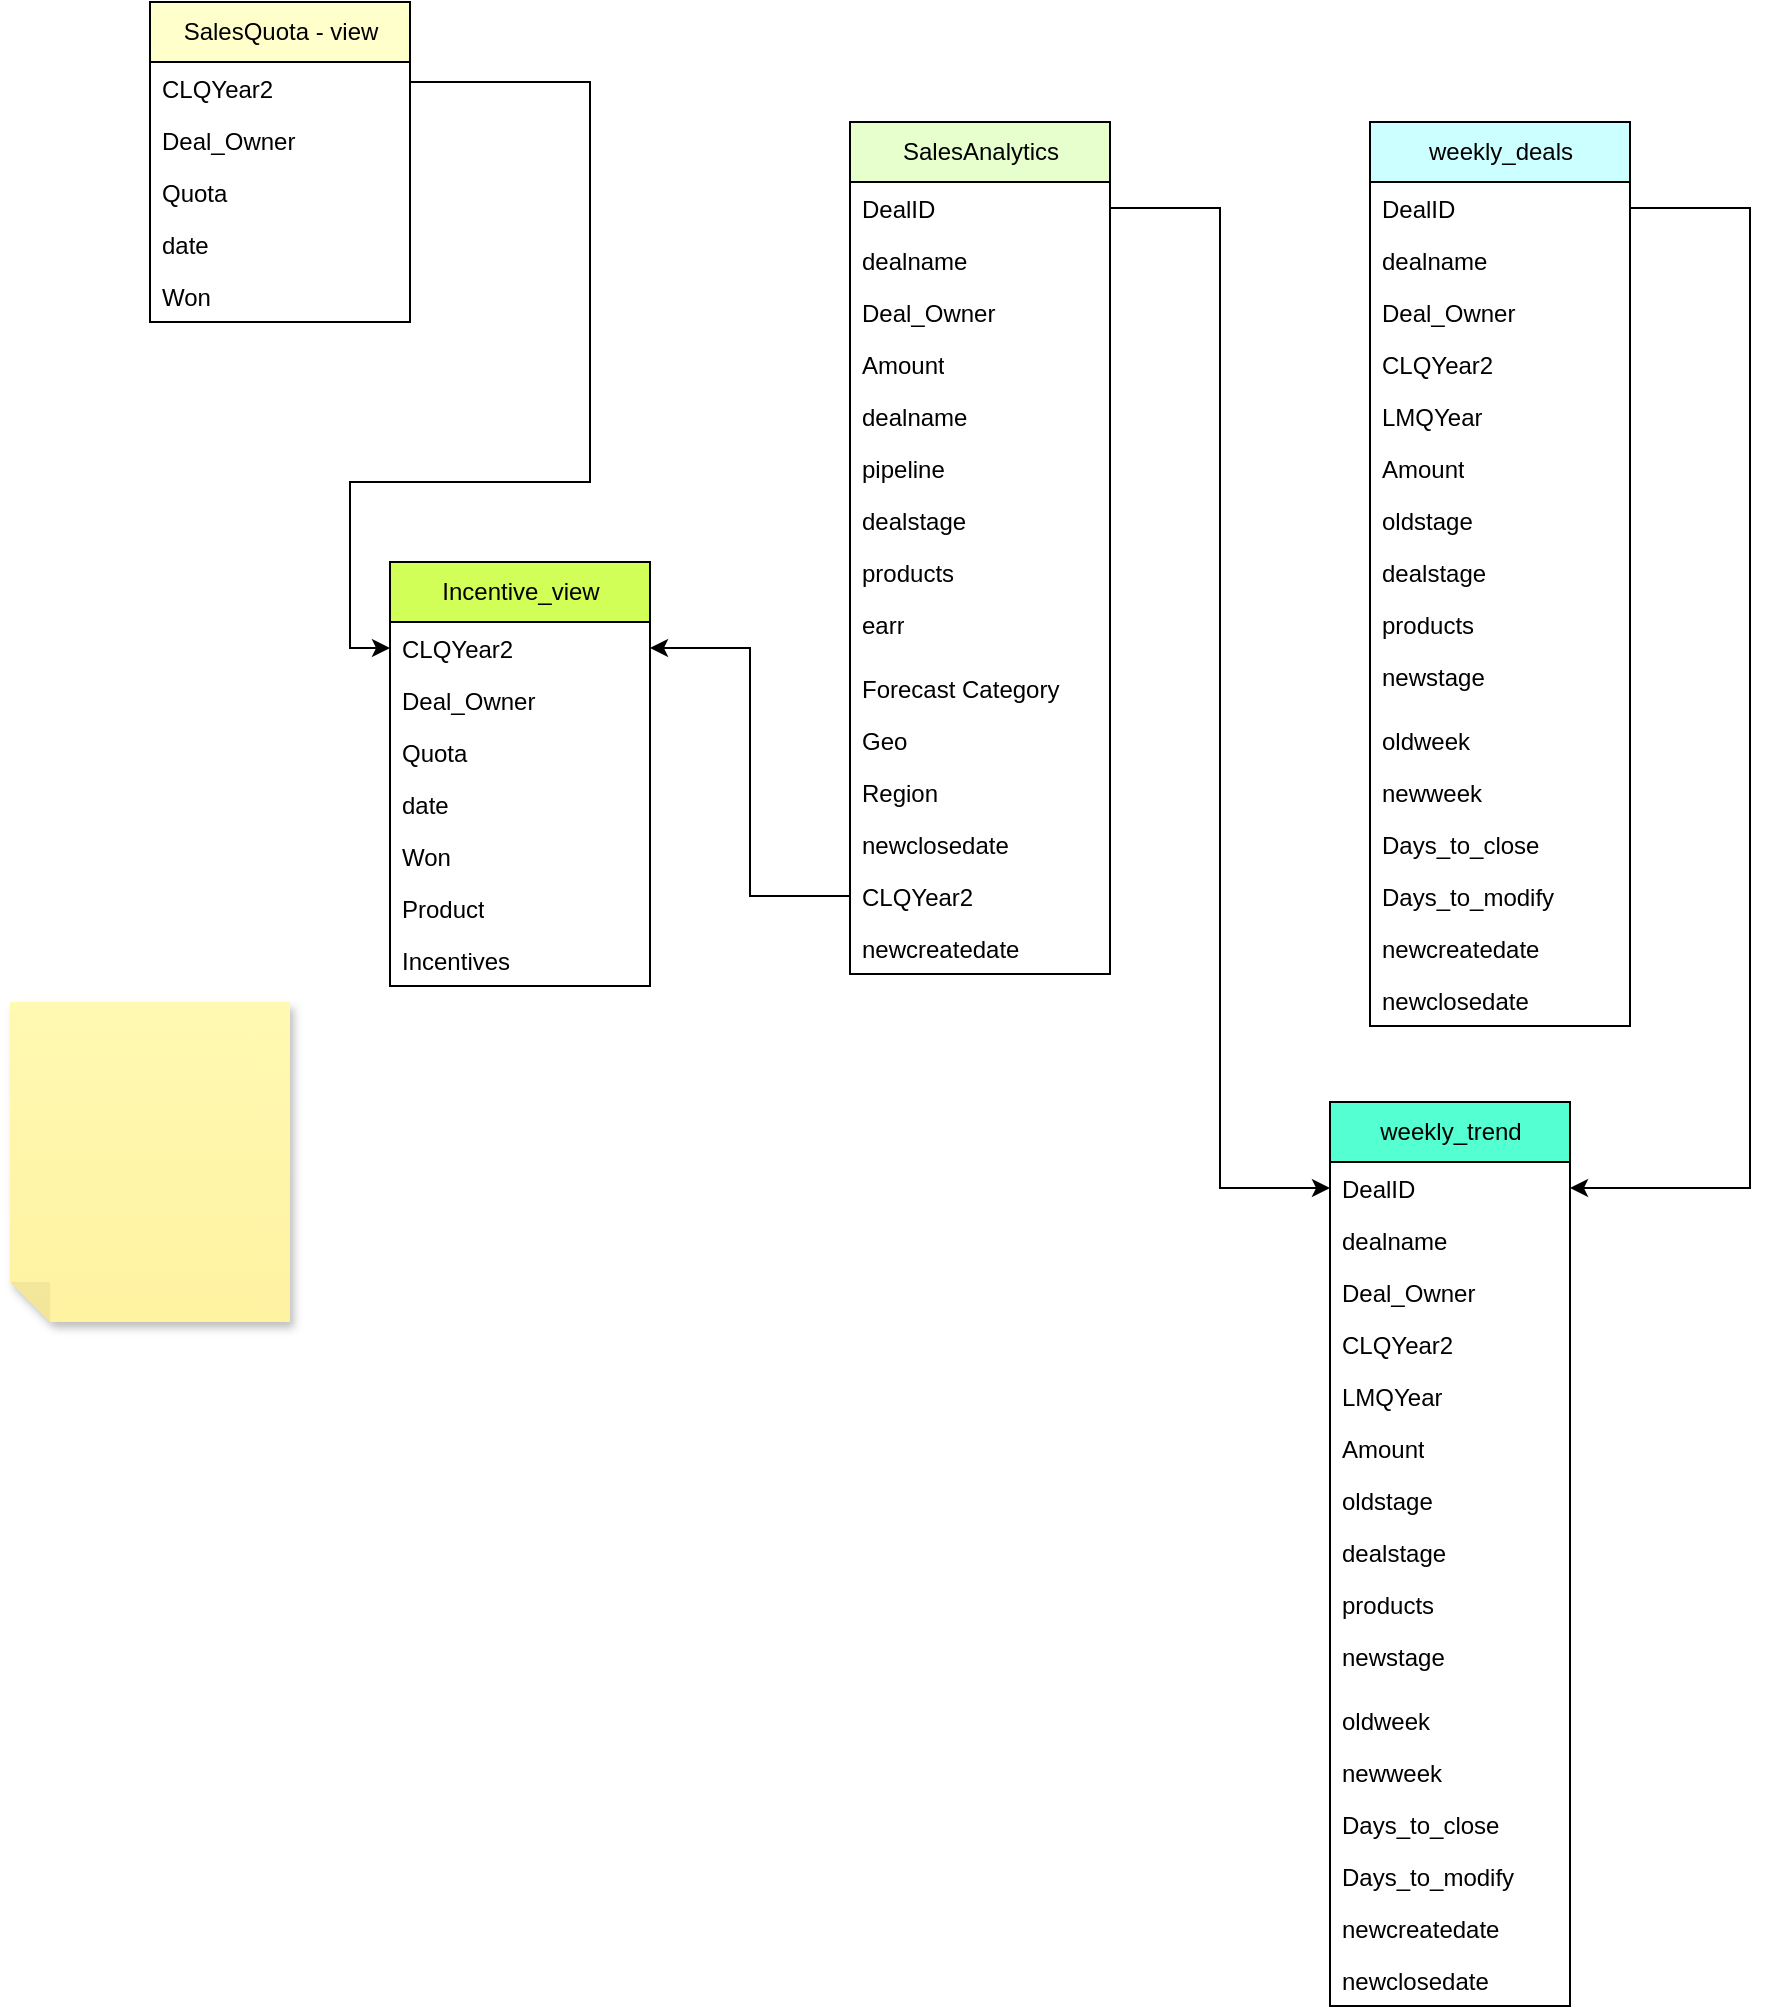 <mxfile version="20.8.3" type="github">
  <diagram id="of-I4-T_ojTNUOSFvbh3" name="Page-1">
    <mxGraphModel dx="2233" dy="1823" grid="1" gridSize="10" guides="1" tooltips="1" connect="1" arrows="1" fold="1" page="1" pageScale="1" pageWidth="827" pageHeight="1169" math="0" shadow="0">
      <root>
        <mxCell id="0" />
        <mxCell id="1" parent="0" />
        <mxCell id="_g6t0JAhR5jxiRRMaBCF-3" value="SalesAnalytics" style="swimlane;fontStyle=0;childLayout=stackLayout;horizontal=1;startSize=30;fillColor=#E6FFCC;horizontalStack=0;resizeParent=1;resizeParentMax=0;resizeLast=0;collapsible=1;marginBottom=0;html=1;" vertex="1" parent="1">
          <mxGeometry x="320" y="20" width="130" height="426" as="geometry">
            <mxRectangle x="220" y="40" width="120" height="30" as="alternateBounds" />
          </mxGeometry>
        </mxCell>
        <mxCell id="_g6t0JAhR5jxiRRMaBCF-4" value="DealID&lt;br&gt;" style="text;strokeColor=none;fillColor=none;align=left;verticalAlign=top;spacingLeft=4;spacingRight=4;overflow=hidden;rotatable=0;points=[[0,0.5],[1,0.5]];portConstraint=eastwest;whiteSpace=wrap;html=1;" vertex="1" parent="_g6t0JAhR5jxiRRMaBCF-3">
          <mxGeometry y="30" width="130" height="26" as="geometry" />
        </mxCell>
        <mxCell id="_g6t0JAhR5jxiRRMaBCF-5" value="dealname" style="text;strokeColor=none;fillColor=none;align=left;verticalAlign=top;spacingLeft=4;spacingRight=4;overflow=hidden;rotatable=0;points=[[0,0.5],[1,0.5]];portConstraint=eastwest;whiteSpace=wrap;html=1;" vertex="1" parent="_g6t0JAhR5jxiRRMaBCF-3">
          <mxGeometry y="56" width="130" height="26" as="geometry" />
        </mxCell>
        <mxCell id="_g6t0JAhR5jxiRRMaBCF-10" value="Deal_Owner" style="text;strokeColor=none;fillColor=none;align=left;verticalAlign=top;spacingLeft=4;spacingRight=4;overflow=hidden;rotatable=0;points=[[0,0.5],[1,0.5]];portConstraint=eastwest;whiteSpace=wrap;html=1;" vertex="1" parent="_g6t0JAhR5jxiRRMaBCF-3">
          <mxGeometry y="82" width="130" height="26" as="geometry" />
        </mxCell>
        <mxCell id="_g6t0JAhR5jxiRRMaBCF-11" value="Amount" style="text;strokeColor=none;fillColor=none;align=left;verticalAlign=top;spacingLeft=4;spacingRight=4;overflow=hidden;rotatable=0;points=[[0,0.5],[1,0.5]];portConstraint=eastwest;whiteSpace=wrap;html=1;" vertex="1" parent="_g6t0JAhR5jxiRRMaBCF-3">
          <mxGeometry y="108" width="130" height="26" as="geometry" />
        </mxCell>
        <mxCell id="_g6t0JAhR5jxiRRMaBCF-12" value="dealname" style="text;strokeColor=none;fillColor=none;align=left;verticalAlign=top;spacingLeft=4;spacingRight=4;overflow=hidden;rotatable=0;points=[[0,0.5],[1,0.5]];portConstraint=eastwest;whiteSpace=wrap;html=1;" vertex="1" parent="_g6t0JAhR5jxiRRMaBCF-3">
          <mxGeometry y="134" width="130" height="26" as="geometry" />
        </mxCell>
        <mxCell id="_g6t0JAhR5jxiRRMaBCF-13" value="pipeline" style="text;strokeColor=none;fillColor=none;align=left;verticalAlign=top;spacingLeft=4;spacingRight=4;overflow=hidden;rotatable=0;points=[[0,0.5],[1,0.5]];portConstraint=eastwest;whiteSpace=wrap;html=1;" vertex="1" parent="_g6t0JAhR5jxiRRMaBCF-3">
          <mxGeometry y="160" width="130" height="26" as="geometry" />
        </mxCell>
        <mxCell id="_g6t0JAhR5jxiRRMaBCF-14" value="dealstage" style="text;strokeColor=none;fillColor=none;align=left;verticalAlign=top;spacingLeft=4;spacingRight=4;overflow=hidden;rotatable=0;points=[[0,0.5],[1,0.5]];portConstraint=eastwest;whiteSpace=wrap;html=1;" vertex="1" parent="_g6t0JAhR5jxiRRMaBCF-3">
          <mxGeometry y="186" width="130" height="26" as="geometry" />
        </mxCell>
        <mxCell id="_g6t0JAhR5jxiRRMaBCF-15" value="products" style="text;strokeColor=none;fillColor=none;align=left;verticalAlign=top;spacingLeft=4;spacingRight=4;overflow=hidden;rotatable=0;points=[[0,0.5],[1,0.5]];portConstraint=eastwest;whiteSpace=wrap;html=1;" vertex="1" parent="_g6t0JAhR5jxiRRMaBCF-3">
          <mxGeometry y="212" width="130" height="26" as="geometry" />
        </mxCell>
        <mxCell id="_g6t0JAhR5jxiRRMaBCF-6" value="earr" style="text;strokeColor=none;fillColor=none;align=left;verticalAlign=top;spacingLeft=4;spacingRight=4;overflow=hidden;rotatable=0;points=[[0,0.5],[1,0.5]];portConstraint=eastwest;whiteSpace=wrap;html=1;" vertex="1" parent="_g6t0JAhR5jxiRRMaBCF-3">
          <mxGeometry y="238" width="130" height="32" as="geometry" />
        </mxCell>
        <mxCell id="_g6t0JAhR5jxiRRMaBCF-16" value="Forecast Category" style="text;strokeColor=none;fillColor=none;align=left;verticalAlign=top;spacingLeft=4;spacingRight=4;overflow=hidden;rotatable=0;points=[[0,0.5],[1,0.5]];portConstraint=eastwest;whiteSpace=wrap;html=1;" vertex="1" parent="_g6t0JAhR5jxiRRMaBCF-3">
          <mxGeometry y="270" width="130" height="26" as="geometry" />
        </mxCell>
        <mxCell id="_g6t0JAhR5jxiRRMaBCF-17" value="Geo" style="text;strokeColor=none;fillColor=none;align=left;verticalAlign=top;spacingLeft=4;spacingRight=4;overflow=hidden;rotatable=0;points=[[0,0.5],[1,0.5]];portConstraint=eastwest;whiteSpace=wrap;html=1;" vertex="1" parent="_g6t0JAhR5jxiRRMaBCF-3">
          <mxGeometry y="296" width="130" height="26" as="geometry" />
        </mxCell>
        <mxCell id="_g6t0JAhR5jxiRRMaBCF-18" value="Region" style="text;strokeColor=none;fillColor=none;align=left;verticalAlign=top;spacingLeft=4;spacingRight=4;overflow=hidden;rotatable=0;points=[[0,0.5],[1,0.5]];portConstraint=eastwest;whiteSpace=wrap;html=1;" vertex="1" parent="_g6t0JAhR5jxiRRMaBCF-3">
          <mxGeometry y="322" width="130" height="26" as="geometry" />
        </mxCell>
        <mxCell id="_g6t0JAhR5jxiRRMaBCF-19" value="newclosedate" style="text;strokeColor=none;fillColor=none;align=left;verticalAlign=top;spacingLeft=4;spacingRight=4;overflow=hidden;rotatable=0;points=[[0,0.5],[1,0.5]];portConstraint=eastwest;whiteSpace=wrap;html=1;" vertex="1" parent="_g6t0JAhR5jxiRRMaBCF-3">
          <mxGeometry y="348" width="130" height="26" as="geometry" />
        </mxCell>
        <mxCell id="_g6t0JAhR5jxiRRMaBCF-20" value="CLQYear2" style="text;strokeColor=none;fillColor=none;align=left;verticalAlign=top;spacingLeft=4;spacingRight=4;overflow=hidden;rotatable=0;points=[[0,0.5],[1,0.5]];portConstraint=eastwest;whiteSpace=wrap;html=1;" vertex="1" parent="_g6t0JAhR5jxiRRMaBCF-3">
          <mxGeometry y="374" width="130" height="26" as="geometry" />
        </mxCell>
        <mxCell id="_g6t0JAhR5jxiRRMaBCF-21" value="newcreatedate" style="text;strokeColor=none;fillColor=none;align=left;verticalAlign=top;spacingLeft=4;spacingRight=4;overflow=hidden;rotatable=0;points=[[0,0.5],[1,0.5]];portConstraint=eastwest;whiteSpace=wrap;html=1;" vertex="1" parent="_g6t0JAhR5jxiRRMaBCF-3">
          <mxGeometry y="400" width="130" height="26" as="geometry" />
        </mxCell>
        <mxCell id="_g6t0JAhR5jxiRRMaBCF-22" value="SalesQuota - view" style="swimlane;fontStyle=0;childLayout=stackLayout;horizontal=1;startSize=30;fillColor=#FFFFCC;horizontalStack=0;resizeParent=1;resizeParentMax=0;resizeLast=0;collapsible=1;marginBottom=0;html=1;" vertex="1" parent="1">
          <mxGeometry x="-30" y="-40" width="130" height="160" as="geometry">
            <mxRectangle x="220" y="40" width="120" height="30" as="alternateBounds" />
          </mxGeometry>
        </mxCell>
        <mxCell id="_g6t0JAhR5jxiRRMaBCF-38" value="CLQYear2" style="text;strokeColor=none;fillColor=none;align=left;verticalAlign=top;spacingLeft=4;spacingRight=4;overflow=hidden;rotatable=0;points=[[0,0.5],[1,0.5]];portConstraint=eastwest;whiteSpace=wrap;html=1;" vertex="1" parent="_g6t0JAhR5jxiRRMaBCF-22">
          <mxGeometry y="30" width="130" height="26" as="geometry" />
        </mxCell>
        <mxCell id="_g6t0JAhR5jxiRRMaBCF-25" value="Deal_Owner" style="text;strokeColor=none;fillColor=none;align=left;verticalAlign=top;spacingLeft=4;spacingRight=4;overflow=hidden;rotatable=0;points=[[0,0.5],[1,0.5]];portConstraint=eastwest;whiteSpace=wrap;html=1;" vertex="1" parent="_g6t0JAhR5jxiRRMaBCF-22">
          <mxGeometry y="56" width="130" height="26" as="geometry" />
        </mxCell>
        <mxCell id="_g6t0JAhR5jxiRRMaBCF-26" value="Quota" style="text;strokeColor=none;fillColor=none;align=left;verticalAlign=top;spacingLeft=4;spacingRight=4;overflow=hidden;rotatable=0;points=[[0,0.5],[1,0.5]];portConstraint=eastwest;whiteSpace=wrap;html=1;" vertex="1" parent="_g6t0JAhR5jxiRRMaBCF-22">
          <mxGeometry y="82" width="130" height="26" as="geometry" />
        </mxCell>
        <mxCell id="_g6t0JAhR5jxiRRMaBCF-27" value="date" style="text;strokeColor=none;fillColor=none;align=left;verticalAlign=top;spacingLeft=4;spacingRight=4;overflow=hidden;rotatable=0;points=[[0,0.5],[1,0.5]];portConstraint=eastwest;whiteSpace=wrap;html=1;" vertex="1" parent="_g6t0JAhR5jxiRRMaBCF-22">
          <mxGeometry y="108" width="130" height="26" as="geometry" />
        </mxCell>
        <mxCell id="_g6t0JAhR5jxiRRMaBCF-28" value="Won" style="text;strokeColor=none;fillColor=none;align=left;verticalAlign=top;spacingLeft=4;spacingRight=4;overflow=hidden;rotatable=0;points=[[0,0.5],[1,0.5]];portConstraint=eastwest;whiteSpace=wrap;html=1;" vertex="1" parent="_g6t0JAhR5jxiRRMaBCF-22">
          <mxGeometry y="134" width="130" height="26" as="geometry" />
        </mxCell>
        <mxCell id="_g6t0JAhR5jxiRRMaBCF-39" value="weekly_deals" style="swimlane;fontStyle=0;childLayout=stackLayout;horizontal=1;startSize=30;fillColor=#CCFFFF;horizontalStack=0;resizeParent=1;resizeParentMax=0;resizeLast=0;collapsible=1;marginBottom=0;html=1;" vertex="1" parent="1">
          <mxGeometry x="580" y="20" width="130" height="452" as="geometry">
            <mxRectangle x="220" y="40" width="120" height="30" as="alternateBounds" />
          </mxGeometry>
        </mxCell>
        <mxCell id="_g6t0JAhR5jxiRRMaBCF-40" value="DealID&lt;br&gt;" style="text;strokeColor=none;fillColor=none;align=left;verticalAlign=top;spacingLeft=4;spacingRight=4;overflow=hidden;rotatable=0;points=[[0,0.5],[1,0.5]];portConstraint=eastwest;whiteSpace=wrap;html=1;" vertex="1" parent="_g6t0JAhR5jxiRRMaBCF-39">
          <mxGeometry y="30" width="130" height="26" as="geometry" />
        </mxCell>
        <mxCell id="_g6t0JAhR5jxiRRMaBCF-41" value="dealname" style="text;strokeColor=none;fillColor=none;align=left;verticalAlign=top;spacingLeft=4;spacingRight=4;overflow=hidden;rotatable=0;points=[[0,0.5],[1,0.5]];portConstraint=eastwest;whiteSpace=wrap;html=1;" vertex="1" parent="_g6t0JAhR5jxiRRMaBCF-39">
          <mxGeometry y="56" width="130" height="26" as="geometry" />
        </mxCell>
        <mxCell id="_g6t0JAhR5jxiRRMaBCF-42" value="Deal_Owner" style="text;strokeColor=none;fillColor=none;align=left;verticalAlign=top;spacingLeft=4;spacingRight=4;overflow=hidden;rotatable=0;points=[[0,0.5],[1,0.5]];portConstraint=eastwest;whiteSpace=wrap;html=1;" vertex="1" parent="_g6t0JAhR5jxiRRMaBCF-39">
          <mxGeometry y="82" width="130" height="26" as="geometry" />
        </mxCell>
        <mxCell id="_g6t0JAhR5jxiRRMaBCF-53" value="CLQYear2" style="text;strokeColor=none;fillColor=none;align=left;verticalAlign=top;spacingLeft=4;spacingRight=4;overflow=hidden;rotatable=0;points=[[0,0.5],[1,0.5]];portConstraint=eastwest;whiteSpace=wrap;html=1;" vertex="1" parent="_g6t0JAhR5jxiRRMaBCF-39">
          <mxGeometry y="108" width="130" height="26" as="geometry" />
        </mxCell>
        <mxCell id="_g6t0JAhR5jxiRRMaBCF-43" value="LMQYear" style="text;strokeColor=none;fillColor=none;align=left;verticalAlign=top;spacingLeft=4;spacingRight=4;overflow=hidden;rotatable=0;points=[[0,0.5],[1,0.5]];portConstraint=eastwest;whiteSpace=wrap;html=1;" vertex="1" parent="_g6t0JAhR5jxiRRMaBCF-39">
          <mxGeometry y="134" width="130" height="26" as="geometry" />
        </mxCell>
        <mxCell id="_g6t0JAhR5jxiRRMaBCF-44" value="Amount" style="text;strokeColor=none;fillColor=none;align=left;verticalAlign=top;spacingLeft=4;spacingRight=4;overflow=hidden;rotatable=0;points=[[0,0.5],[1,0.5]];portConstraint=eastwest;whiteSpace=wrap;html=1;" vertex="1" parent="_g6t0JAhR5jxiRRMaBCF-39">
          <mxGeometry y="160" width="130" height="26" as="geometry" />
        </mxCell>
        <mxCell id="_g6t0JAhR5jxiRRMaBCF-45" value="oldstage" style="text;strokeColor=none;fillColor=none;align=left;verticalAlign=top;spacingLeft=4;spacingRight=4;overflow=hidden;rotatable=0;points=[[0,0.5],[1,0.5]];portConstraint=eastwest;whiteSpace=wrap;html=1;" vertex="1" parent="_g6t0JAhR5jxiRRMaBCF-39">
          <mxGeometry y="186" width="130" height="26" as="geometry" />
        </mxCell>
        <mxCell id="_g6t0JAhR5jxiRRMaBCF-46" value="dealstage" style="text;strokeColor=none;fillColor=none;align=left;verticalAlign=top;spacingLeft=4;spacingRight=4;overflow=hidden;rotatable=0;points=[[0,0.5],[1,0.5]];portConstraint=eastwest;whiteSpace=wrap;html=1;" vertex="1" parent="_g6t0JAhR5jxiRRMaBCF-39">
          <mxGeometry y="212" width="130" height="26" as="geometry" />
        </mxCell>
        <mxCell id="_g6t0JAhR5jxiRRMaBCF-47" value="products" style="text;strokeColor=none;fillColor=none;align=left;verticalAlign=top;spacingLeft=4;spacingRight=4;overflow=hidden;rotatable=0;points=[[0,0.5],[1,0.5]];portConstraint=eastwest;whiteSpace=wrap;html=1;" vertex="1" parent="_g6t0JAhR5jxiRRMaBCF-39">
          <mxGeometry y="238" width="130" height="26" as="geometry" />
        </mxCell>
        <mxCell id="_g6t0JAhR5jxiRRMaBCF-48" value="newstage" style="text;strokeColor=none;fillColor=none;align=left;verticalAlign=top;spacingLeft=4;spacingRight=4;overflow=hidden;rotatable=0;points=[[0,0.5],[1,0.5]];portConstraint=eastwest;whiteSpace=wrap;html=1;" vertex="1" parent="_g6t0JAhR5jxiRRMaBCF-39">
          <mxGeometry y="264" width="130" height="32" as="geometry" />
        </mxCell>
        <mxCell id="_g6t0JAhR5jxiRRMaBCF-49" value="oldweek" style="text;strokeColor=none;fillColor=none;align=left;verticalAlign=top;spacingLeft=4;spacingRight=4;overflow=hidden;rotatable=0;points=[[0,0.5],[1,0.5]];portConstraint=eastwest;whiteSpace=wrap;html=1;" vertex="1" parent="_g6t0JAhR5jxiRRMaBCF-39">
          <mxGeometry y="296" width="130" height="26" as="geometry" />
        </mxCell>
        <mxCell id="_g6t0JAhR5jxiRRMaBCF-50" value="newweek" style="text;strokeColor=none;fillColor=none;align=left;verticalAlign=top;spacingLeft=4;spacingRight=4;overflow=hidden;rotatable=0;points=[[0,0.5],[1,0.5]];portConstraint=eastwest;whiteSpace=wrap;html=1;" vertex="1" parent="_g6t0JAhR5jxiRRMaBCF-39">
          <mxGeometry y="322" width="130" height="26" as="geometry" />
        </mxCell>
        <mxCell id="_g6t0JAhR5jxiRRMaBCF-51" value="Days_to_close" style="text;strokeColor=none;fillColor=none;align=left;verticalAlign=top;spacingLeft=4;spacingRight=4;overflow=hidden;rotatable=0;points=[[0,0.5],[1,0.5]];portConstraint=eastwest;whiteSpace=wrap;html=1;" vertex="1" parent="_g6t0JAhR5jxiRRMaBCF-39">
          <mxGeometry y="348" width="130" height="26" as="geometry" />
        </mxCell>
        <mxCell id="_g6t0JAhR5jxiRRMaBCF-52" value="Days_to_modify" style="text;strokeColor=none;fillColor=none;align=left;verticalAlign=top;spacingLeft=4;spacingRight=4;overflow=hidden;rotatable=0;points=[[0,0.5],[1,0.5]];portConstraint=eastwest;whiteSpace=wrap;html=1;" vertex="1" parent="_g6t0JAhR5jxiRRMaBCF-39">
          <mxGeometry y="374" width="130" height="26" as="geometry" />
        </mxCell>
        <mxCell id="_g6t0JAhR5jxiRRMaBCF-54" value="newcreatedate" style="text;strokeColor=none;fillColor=none;align=left;verticalAlign=top;spacingLeft=4;spacingRight=4;overflow=hidden;rotatable=0;points=[[0,0.5],[1,0.5]];portConstraint=eastwest;whiteSpace=wrap;html=1;" vertex="1" parent="_g6t0JAhR5jxiRRMaBCF-39">
          <mxGeometry y="400" width="130" height="26" as="geometry" />
        </mxCell>
        <mxCell id="_g6t0JAhR5jxiRRMaBCF-55" value="newclosedate" style="text;strokeColor=none;fillColor=none;align=left;verticalAlign=top;spacingLeft=4;spacingRight=4;overflow=hidden;rotatable=0;points=[[0,0.5],[1,0.5]];portConstraint=eastwest;whiteSpace=wrap;html=1;" vertex="1" parent="_g6t0JAhR5jxiRRMaBCF-39">
          <mxGeometry y="426" width="130" height="26" as="geometry" />
        </mxCell>
        <mxCell id="_g6t0JAhR5jxiRRMaBCF-56" style="edgeStyle=orthogonalEdgeStyle;rounded=0;orthogonalLoop=1;jettySize=auto;html=1;exitX=0;exitY=0.5;exitDx=0;exitDy=0;entryX=1;entryY=0.5;entryDx=0;entryDy=0;" edge="1" parent="1" source="_g6t0JAhR5jxiRRMaBCF-20" target="_g6t0JAhR5jxiRRMaBCF-59">
          <mxGeometry relative="1" as="geometry">
            <mxPoint x="260" y="280" as="targetPoint" />
          </mxGeometry>
        </mxCell>
        <mxCell id="_g6t0JAhR5jxiRRMaBCF-57" style="edgeStyle=orthogonalEdgeStyle;rounded=0;orthogonalLoop=1;jettySize=auto;html=1;exitX=1;exitY=0.5;exitDx=0;exitDy=0;entryX=0;entryY=0.5;entryDx=0;entryDy=0;" edge="1" parent="1" source="_g6t0JAhR5jxiRRMaBCF-38" target="_g6t0JAhR5jxiRRMaBCF-59">
          <mxGeometry relative="1" as="geometry">
            <mxPoint x="30" y="320" as="targetPoint" />
            <Array as="points">
              <mxPoint x="100" />
              <mxPoint x="190" />
              <mxPoint x="190" y="200" />
              <mxPoint x="70" y="200" />
              <mxPoint x="70" y="283" />
            </Array>
          </mxGeometry>
        </mxCell>
        <mxCell id="_g6t0JAhR5jxiRRMaBCF-58" value="Incentive_view" style="swimlane;fontStyle=0;childLayout=stackLayout;horizontal=1;startSize=30;fillColor=#D2FF57;horizontalStack=0;resizeParent=1;resizeParentMax=0;resizeLast=0;collapsible=1;marginBottom=0;html=1;" vertex="1" parent="1">
          <mxGeometry x="90" y="240" width="130" height="212" as="geometry">
            <mxRectangle x="220" y="40" width="120" height="30" as="alternateBounds" />
          </mxGeometry>
        </mxCell>
        <mxCell id="_g6t0JAhR5jxiRRMaBCF-59" value="CLQYear2" style="text;strokeColor=none;fillColor=none;align=left;verticalAlign=top;spacingLeft=4;spacingRight=4;overflow=hidden;rotatable=0;points=[[0,0.5],[1,0.5]];portConstraint=eastwest;whiteSpace=wrap;html=1;" vertex="1" parent="_g6t0JAhR5jxiRRMaBCF-58">
          <mxGeometry y="30" width="130" height="26" as="geometry" />
        </mxCell>
        <mxCell id="_g6t0JAhR5jxiRRMaBCF-60" value="Deal_Owner" style="text;strokeColor=none;fillColor=none;align=left;verticalAlign=top;spacingLeft=4;spacingRight=4;overflow=hidden;rotatable=0;points=[[0,0.5],[1,0.5]];portConstraint=eastwest;whiteSpace=wrap;html=1;" vertex="1" parent="_g6t0JAhR5jxiRRMaBCF-58">
          <mxGeometry y="56" width="130" height="26" as="geometry" />
        </mxCell>
        <mxCell id="_g6t0JAhR5jxiRRMaBCF-61" value="Quota" style="text;strokeColor=none;fillColor=none;align=left;verticalAlign=top;spacingLeft=4;spacingRight=4;overflow=hidden;rotatable=0;points=[[0,0.5],[1,0.5]];portConstraint=eastwest;whiteSpace=wrap;html=1;" vertex="1" parent="_g6t0JAhR5jxiRRMaBCF-58">
          <mxGeometry y="82" width="130" height="26" as="geometry" />
        </mxCell>
        <mxCell id="_g6t0JAhR5jxiRRMaBCF-62" value="date" style="text;strokeColor=none;fillColor=none;align=left;verticalAlign=top;spacingLeft=4;spacingRight=4;overflow=hidden;rotatable=0;points=[[0,0.5],[1,0.5]];portConstraint=eastwest;whiteSpace=wrap;html=1;" vertex="1" parent="_g6t0JAhR5jxiRRMaBCF-58">
          <mxGeometry y="108" width="130" height="26" as="geometry" />
        </mxCell>
        <mxCell id="_g6t0JAhR5jxiRRMaBCF-64" value="Won" style="text;strokeColor=none;fillColor=none;align=left;verticalAlign=top;spacingLeft=4;spacingRight=4;overflow=hidden;rotatable=0;points=[[0,0.5],[1,0.5]];portConstraint=eastwest;whiteSpace=wrap;html=1;" vertex="1" parent="_g6t0JAhR5jxiRRMaBCF-58">
          <mxGeometry y="134" width="130" height="26" as="geometry" />
        </mxCell>
        <mxCell id="_g6t0JAhR5jxiRRMaBCF-63" value="Product" style="text;strokeColor=none;fillColor=none;align=left;verticalAlign=top;spacingLeft=4;spacingRight=4;overflow=hidden;rotatable=0;points=[[0,0.5],[1,0.5]];portConstraint=eastwest;whiteSpace=wrap;html=1;" vertex="1" parent="_g6t0JAhR5jxiRRMaBCF-58">
          <mxGeometry y="160" width="130" height="26" as="geometry" />
        </mxCell>
        <mxCell id="_g6t0JAhR5jxiRRMaBCF-65" value="Incentives" style="text;strokeColor=none;fillColor=none;align=left;verticalAlign=top;spacingLeft=4;spacingRight=4;overflow=hidden;rotatable=0;points=[[0,0.5],[1,0.5]];portConstraint=eastwest;whiteSpace=wrap;html=1;" vertex="1" parent="_g6t0JAhR5jxiRRMaBCF-58">
          <mxGeometry y="186" width="130" height="26" as="geometry" />
        </mxCell>
        <mxCell id="_g6t0JAhR5jxiRRMaBCF-66" value="weekly_trend" style="swimlane;fontStyle=0;childLayout=stackLayout;horizontal=1;startSize=30;fillColor=#54FFD1;horizontalStack=0;resizeParent=1;resizeParentMax=0;resizeLast=0;collapsible=1;marginBottom=0;html=1;" vertex="1" parent="1">
          <mxGeometry x="560" y="510" width="120" height="452" as="geometry">
            <mxRectangle x="220" y="40" width="120" height="30" as="alternateBounds" />
          </mxGeometry>
        </mxCell>
        <mxCell id="_g6t0JAhR5jxiRRMaBCF-67" value="DealID&lt;br&gt;" style="text;strokeColor=none;fillColor=none;align=left;verticalAlign=top;spacingLeft=4;spacingRight=4;overflow=hidden;rotatable=0;points=[[0,0.5],[1,0.5]];portConstraint=eastwest;whiteSpace=wrap;html=1;" vertex="1" parent="_g6t0JAhR5jxiRRMaBCF-66">
          <mxGeometry y="30" width="120" height="26" as="geometry" />
        </mxCell>
        <mxCell id="_g6t0JAhR5jxiRRMaBCF-68" value="dealname" style="text;strokeColor=none;fillColor=none;align=left;verticalAlign=top;spacingLeft=4;spacingRight=4;overflow=hidden;rotatable=0;points=[[0,0.5],[1,0.5]];portConstraint=eastwest;whiteSpace=wrap;html=1;" vertex="1" parent="_g6t0JAhR5jxiRRMaBCF-66">
          <mxGeometry y="56" width="120" height="26" as="geometry" />
        </mxCell>
        <mxCell id="_g6t0JAhR5jxiRRMaBCF-69" value="Deal_Owner" style="text;strokeColor=none;fillColor=none;align=left;verticalAlign=top;spacingLeft=4;spacingRight=4;overflow=hidden;rotatable=0;points=[[0,0.5],[1,0.5]];portConstraint=eastwest;whiteSpace=wrap;html=1;" vertex="1" parent="_g6t0JAhR5jxiRRMaBCF-66">
          <mxGeometry y="82" width="120" height="26" as="geometry" />
        </mxCell>
        <mxCell id="_g6t0JAhR5jxiRRMaBCF-70" value="CLQYear2" style="text;strokeColor=none;fillColor=none;align=left;verticalAlign=top;spacingLeft=4;spacingRight=4;overflow=hidden;rotatable=0;points=[[0,0.5],[1,0.5]];portConstraint=eastwest;whiteSpace=wrap;html=1;" vertex="1" parent="_g6t0JAhR5jxiRRMaBCF-66">
          <mxGeometry y="108" width="120" height="26" as="geometry" />
        </mxCell>
        <mxCell id="_g6t0JAhR5jxiRRMaBCF-71" value="LMQYear" style="text;strokeColor=none;fillColor=none;align=left;verticalAlign=top;spacingLeft=4;spacingRight=4;overflow=hidden;rotatable=0;points=[[0,0.5],[1,0.5]];portConstraint=eastwest;whiteSpace=wrap;html=1;" vertex="1" parent="_g6t0JAhR5jxiRRMaBCF-66">
          <mxGeometry y="134" width="120" height="26" as="geometry" />
        </mxCell>
        <mxCell id="_g6t0JAhR5jxiRRMaBCF-72" value="Amount" style="text;strokeColor=none;fillColor=none;align=left;verticalAlign=top;spacingLeft=4;spacingRight=4;overflow=hidden;rotatable=0;points=[[0,0.5],[1,0.5]];portConstraint=eastwest;whiteSpace=wrap;html=1;" vertex="1" parent="_g6t0JAhR5jxiRRMaBCF-66">
          <mxGeometry y="160" width="120" height="26" as="geometry" />
        </mxCell>
        <mxCell id="_g6t0JAhR5jxiRRMaBCF-73" value="oldstage" style="text;strokeColor=none;fillColor=none;align=left;verticalAlign=top;spacingLeft=4;spacingRight=4;overflow=hidden;rotatable=0;points=[[0,0.5],[1,0.5]];portConstraint=eastwest;whiteSpace=wrap;html=1;" vertex="1" parent="_g6t0JAhR5jxiRRMaBCF-66">
          <mxGeometry y="186" width="120" height="26" as="geometry" />
        </mxCell>
        <mxCell id="_g6t0JAhR5jxiRRMaBCF-74" value="dealstage" style="text;strokeColor=none;fillColor=none;align=left;verticalAlign=top;spacingLeft=4;spacingRight=4;overflow=hidden;rotatable=0;points=[[0,0.5],[1,0.5]];portConstraint=eastwest;whiteSpace=wrap;html=1;" vertex="1" parent="_g6t0JAhR5jxiRRMaBCF-66">
          <mxGeometry y="212" width="120" height="26" as="geometry" />
        </mxCell>
        <mxCell id="_g6t0JAhR5jxiRRMaBCF-75" value="products" style="text;strokeColor=none;fillColor=none;align=left;verticalAlign=top;spacingLeft=4;spacingRight=4;overflow=hidden;rotatable=0;points=[[0,0.5],[1,0.5]];portConstraint=eastwest;whiteSpace=wrap;html=1;" vertex="1" parent="_g6t0JAhR5jxiRRMaBCF-66">
          <mxGeometry y="238" width="120" height="26" as="geometry" />
        </mxCell>
        <mxCell id="_g6t0JAhR5jxiRRMaBCF-76" value="newstage" style="text;strokeColor=none;fillColor=none;align=left;verticalAlign=top;spacingLeft=4;spacingRight=4;overflow=hidden;rotatable=0;points=[[0,0.5],[1,0.5]];portConstraint=eastwest;whiteSpace=wrap;html=1;" vertex="1" parent="_g6t0JAhR5jxiRRMaBCF-66">
          <mxGeometry y="264" width="120" height="32" as="geometry" />
        </mxCell>
        <mxCell id="_g6t0JAhR5jxiRRMaBCF-77" value="oldweek" style="text;strokeColor=none;fillColor=none;align=left;verticalAlign=top;spacingLeft=4;spacingRight=4;overflow=hidden;rotatable=0;points=[[0,0.5],[1,0.5]];portConstraint=eastwest;whiteSpace=wrap;html=1;" vertex="1" parent="_g6t0JAhR5jxiRRMaBCF-66">
          <mxGeometry y="296" width="120" height="26" as="geometry" />
        </mxCell>
        <mxCell id="_g6t0JAhR5jxiRRMaBCF-78" value="newweek" style="text;strokeColor=none;fillColor=none;align=left;verticalAlign=top;spacingLeft=4;spacingRight=4;overflow=hidden;rotatable=0;points=[[0,0.5],[1,0.5]];portConstraint=eastwest;whiteSpace=wrap;html=1;" vertex="1" parent="_g6t0JAhR5jxiRRMaBCF-66">
          <mxGeometry y="322" width="120" height="26" as="geometry" />
        </mxCell>
        <mxCell id="_g6t0JAhR5jxiRRMaBCF-79" value="Days_to_close" style="text;strokeColor=none;fillColor=none;align=left;verticalAlign=top;spacingLeft=4;spacingRight=4;overflow=hidden;rotatable=0;points=[[0,0.5],[1,0.5]];portConstraint=eastwest;whiteSpace=wrap;html=1;" vertex="1" parent="_g6t0JAhR5jxiRRMaBCF-66">
          <mxGeometry y="348" width="120" height="26" as="geometry" />
        </mxCell>
        <mxCell id="_g6t0JAhR5jxiRRMaBCF-80" value="Days_to_modify" style="text;strokeColor=none;fillColor=none;align=left;verticalAlign=top;spacingLeft=4;spacingRight=4;overflow=hidden;rotatable=0;points=[[0,0.5],[1,0.5]];portConstraint=eastwest;whiteSpace=wrap;html=1;" vertex="1" parent="_g6t0JAhR5jxiRRMaBCF-66">
          <mxGeometry y="374" width="120" height="26" as="geometry" />
        </mxCell>
        <mxCell id="_g6t0JAhR5jxiRRMaBCF-81" value="newcreatedate" style="text;strokeColor=none;fillColor=none;align=left;verticalAlign=top;spacingLeft=4;spacingRight=4;overflow=hidden;rotatable=0;points=[[0,0.5],[1,0.5]];portConstraint=eastwest;whiteSpace=wrap;html=1;" vertex="1" parent="_g6t0JAhR5jxiRRMaBCF-66">
          <mxGeometry y="400" width="120" height="26" as="geometry" />
        </mxCell>
        <mxCell id="_g6t0JAhR5jxiRRMaBCF-82" value="newclosedate" style="text;strokeColor=none;fillColor=none;align=left;verticalAlign=top;spacingLeft=4;spacingRight=4;overflow=hidden;rotatable=0;points=[[0,0.5],[1,0.5]];portConstraint=eastwest;whiteSpace=wrap;html=1;" vertex="1" parent="_g6t0JAhR5jxiRRMaBCF-66">
          <mxGeometry y="426" width="120" height="26" as="geometry" />
        </mxCell>
        <mxCell id="_g6t0JAhR5jxiRRMaBCF-83" style="edgeStyle=orthogonalEdgeStyle;rounded=0;orthogonalLoop=1;jettySize=auto;html=1;exitX=1;exitY=0.5;exitDx=0;exitDy=0;entryX=0;entryY=0.5;entryDx=0;entryDy=0;" edge="1" parent="1" source="_g6t0JAhR5jxiRRMaBCF-4" target="_g6t0JAhR5jxiRRMaBCF-67">
          <mxGeometry relative="1" as="geometry">
            <mxPoint x="520" y="570" as="targetPoint" />
          </mxGeometry>
        </mxCell>
        <mxCell id="_g6t0JAhR5jxiRRMaBCF-85" style="edgeStyle=orthogonalEdgeStyle;rounded=0;orthogonalLoop=1;jettySize=auto;html=1;entryX=1;entryY=0.5;entryDx=0;entryDy=0;" edge="1" parent="1" source="_g6t0JAhR5jxiRRMaBCF-40" target="_g6t0JAhR5jxiRRMaBCF-67">
          <mxGeometry relative="1" as="geometry">
            <mxPoint x="740" y="550" as="targetPoint" />
            <Array as="points">
              <mxPoint x="770" y="63" />
              <mxPoint x="770" y="553" />
            </Array>
          </mxGeometry>
        </mxCell>
        <mxCell id="_g6t0JAhR5jxiRRMaBCF-87" value="" style="shape=note;whiteSpace=wrap;html=1;backgroundOutline=1;fontColor=#000000;darkOpacity=0.05;fillColor=#FFF9B2;strokeColor=none;fillStyle=solid;direction=west;gradientDirection=north;gradientColor=#FFF2A1;shadow=1;size=20;pointerEvents=1;" vertex="1" parent="1">
          <mxGeometry x="-100" y="460" width="140" height="160" as="geometry" />
        </mxCell>
      </root>
    </mxGraphModel>
  </diagram>
</mxfile>
